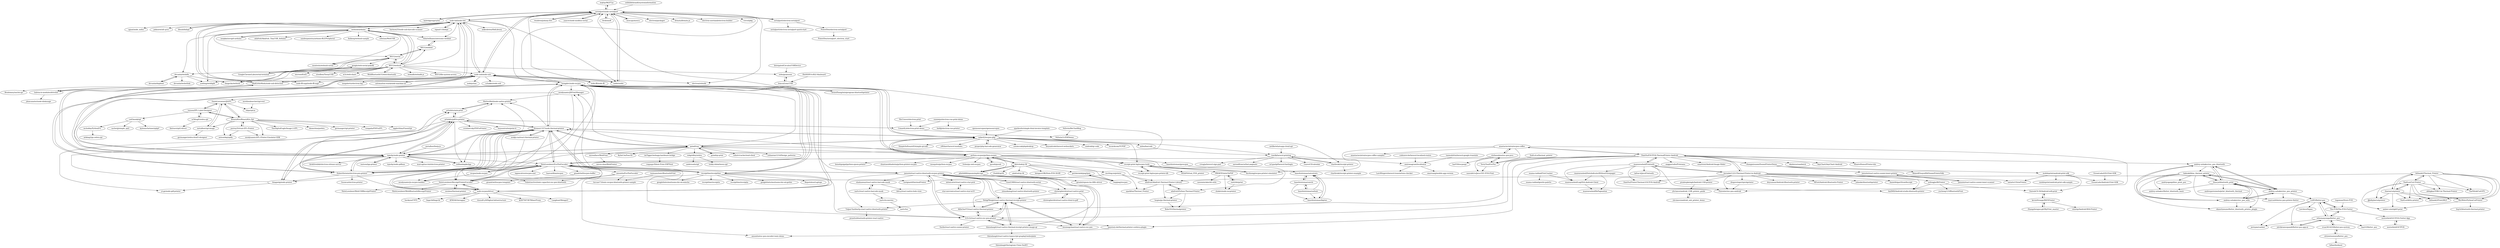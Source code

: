 digraph G {
"mqttjs/MQTT.js" -> "serialport/node-serialport" ["e"=1]
"hybridgroup/cylon" -> "serialport/node-serialport" ["e"=1]
"opensourcepos/opensourcepos" -> "mike42/escpos-php" ["e"=1]
"januslo/react-native-bluetooth-escpos-printer" -> "HeligPfleigh/react-native-thermal-receipt-printer"
"januslo/react-native-bluetooth-escpos-printer" -> "leesiongchan/react-native-esc-pos"
"januslo/react-native-bluetooth-escpos-printer" -> "tr3v3r/react-native-esc-pos-printer"
"januslo/react-native-bluetooth-escpos-printer" -> "rusel1989/react-native-bluetooth-serial" ["e"=1]
"januslo/react-native-bluetooth-escpos-printer" -> "Tulpar-Yazilim/tp-react-native-bluetooth-printer"
"januslo/react-native-bluetooth-escpos-printer" -> "thiendangit/react-native-thermal-receipt-printer-image-qr"
"januslo/react-native-bluetooth-escpos-printer" -> "yimankaing/react-native-bluetooth-printer"
"januslo/react-native-bluetooth-escpos-printer" -> "christopherdro/react-native-print"
"januslo/react-native-bluetooth-escpos-printer" -> "AllInOneYT/react-native-thermal-printer"
"januslo/react-native-bluetooth-escpos-printer" -> "NielsLeenheer/EscPosEncoder"
"januslo/react-native-bluetooth-escpos-printer" -> "infoxicator/react-native-star-prnt"
"januslo/react-native-bluetooth-escpos-printer" -> "shahnawaz/react-native-barcode-mask"
"sebhildebrandt/systeminformation" -> "serialport/node-serialport" ["e"=1]
"libusb/hidapi" -> "node-hid/node-hid" ["e"=1]
"kakzaki/blue_thermal_printer" -> "thon-ju/bluetooth_print"
"kakzaki/blue_thermal_printer" -> "andrey-ushakov/esc_pos_printer"
"kakzaki/blue_thermal_printer" -> "marcusfelix/esc-pos-printer-flutter"
"kakzaki/blue_thermal_printer" -> "andrey-ushakov/esc_pos_utils"
"kakzaki/blue_thermal_printer" -> "andriyoganp/blue_print_pos"
"kakzaki/blue_thermal_printer" -> "ekasetiawans/flutter_bluetooth_printer_plugin"
"kakzaki/blue_thermal_printer" -> "andrey-ushakov/flutter_bluetooth_basic"
"mike42/escpos-php" -> "lsongdev/node-escpos"
"mike42/escpos-php" -> "python-escpos/python-escpos"
"mike42/escpos-php" -> "receipt-print-hq/escpos-tools"
"mike42/escpos-php" -> "milon/barcode" ["e"=1]
"mike42/escpos-php" -> "rawilk/laravel-printing"
"mike42/escpos-php" -> "nWidart/laravel-modules" ["e"=1]
"mike42/escpos-php" -> "picqer/php-barcode-generator" ["e"=1]
"mike42/escpos-php" -> "qzind/tray"
"mike42/escpos-php" -> "charlieuki/receipt-printer"
"mike42/escpos-php" -> "cztomczak/phpdesktop" ["e"=1]
"mike42/escpos-php" -> "beyondcode/laravel-websockets" ["e"=1]
"mike42/escpos-php" -> "Klemen1337/node-thermal-printer"
"mike42/escpos-php" -> "endroid/qr-code" ["e"=1]
"mike42/escpos-php" -> "tecnickcom/TCPDF" ["e"=1]
"mike42/escpos-php" -> "SimpleSoftwareIO/simple-qrcode" ["e"=1]
"anastaciocintra/escpos-coffee" -> "anastaciocintra/escpos-coffee-samples"
"anastaciocintra/escpos-coffee" -> "stefanosbou/esc-pos-java"
"anastaciocintra/escpos-coffee" -> "TerryTsai/EscPos"
"anastaciocintra/escpos-coffee" -> "iYaroslav/esc-pos-android"
"anastaciocintra/escpos-coffee" -> "DantSu/ESCPOS-ThermalPrinter-Android"
"anastaciocintra/escpos-coffee" -> "dacduong/escpos-printer-simulator"
"HeligPfleigh/react-native-thermal-receipt-printer" -> "AllInOneYT/react-native-thermal-printer"
"HeligPfleigh/react-native-thermal-receipt-printer" -> "thiendangit/react-native-thermal-receipt-printer-image-qr"
"HeligPfleigh/react-native-thermal-receipt-printer" -> "tr3v3r/react-native-esc-pos-printer"
"HeligPfleigh/react-native-thermal-receipt-printer" -> "leesiongchan/react-native-esc-pos"
"HeligPfleigh/react-native-thermal-receipt-printer" -> "januslo/react-native-bluetooth-escpos-printer"
"HeligPfleigh/react-native-thermal-receipt-printer" -> "Tulpar-Yazilim/tp-react-native-bluetooth-printer"
"node-hid/node-hid" -> "node-usb/node-usb"
"node-hid/node-hid" -> "MadLittleMods/node-usb-detection"
"node-hid/node-hid" -> "harmon25/node-usb-barcode-scanner"
"node-hid/node-hid" -> "signal11/hidapi" ["e"=1]
"node-hid/node-hid" -> "libusb/hidapi" ["e"=1]
"node-hid/node-hid" -> "serialport/node-serialport"
"node-hid/node-hid" -> "tojocky/node-printer"
"node-hid/node-hid" -> "noble/noble" ["e"=1]
"node-hid/node-hid" -> "webusb/arduino"
"node-hid/node-hid" -> "mikeobrien/HidLibrary" ["e"=1]
"node-hid/node-hid" -> "robatwilliams/awesome-webhid"
"node-hid/node-hid" -> "agnat/node_mdns" ["e"=1]
"node-hid/node-hid" -> "pokusew/nfc-pcsc" ["e"=1]
"node-hid/node-hid" -> "node-ffi-napi/node-ffi-napi" ["e"=1]
"node-hid/node-hid" -> "node-ffi/node-ffi" ["e"=1]
"ConardLi/electron-print-demo" -> "NiZerin51/PHPdemo"
"google/web-serial-polyfill" -> "GoogleChromeLabs/serial-terminal"
"codezero-be/laravel-localized-routes" -> "amiranagram/localizator" ["e"=1]
"NielsLeenheer/EscPosEncoder" -> "NielsLeenheer/ReceiptPrinterEncoder"
"NielsLeenheer/EscPosEncoder" -> "lsongdev/node-escpos"
"NielsLeenheer/EscPosEncoder" -> "haavardlian/escpos"
"NielsLeenheer/EscPosEncoder" -> "Klemen1337/node-thermal-printer"
"NielsLeenheer/EscPosEncoder" -> "tr3v3r/react-native-esc-pos-printer"
"NielsLeenheer/EscPosEncoder" -> "node-escpos/driver"
"NielsLeenheer/EscPosEncoder" -> "grandchef/escpos-buffer"
"NielsLeenheer/EscPosEncoder" -> "neodynamic/js-escpos-builder"
"NielsLeenheer/EscPosEncoder" -> "ansontio/EscPosEncoder"
"NielsLeenheer/EscPosEncoder" -> "januslo/react-native-bluetooth-escpos-printer"
"NielsLeenheer/EscPosEncoder" -> "receiptline/receiptline"
"NielsLeenheer/EscPosEncoder" -> "Hubertformin/electron-pos-printer"
"NielsLeenheer/EscPosEncoder" -> "Substractive/ionic-capacitor-esc-pos-bluetooth"
"NielsLeenheer/EscPosEncoder" -> "escpos/node-escpos"
"NielsLeenheer/EscPosEncoder" -> "ingoncalves/escpos-xml"
"benioZhang/miniprogram-bluetoothprinter" -> "lsongdev/node-escpos" ["e"=1]
"WICG/serial" -> "WICG/webhid"
"WICG/serial" -> "GoogleChromeLabs/serial-terminal"
"WICG/serial" -> "google/web-serial-polyfill"
"WICG/serial" -> "WICG/webusb"
"WICG/serial" -> "monteslu/webusb-serial"
"lemcu/LemcUSB" -> "xobs/grainuum"
"andrey-ushakov/esc_pos_printer" -> "andrey-ushakov/esc_pos_utils"
"andrey-ushakov/esc_pos_printer" -> "andrey-ushakov/esc_pos_bluetooth"
"andrey-ushakov/esc_pos_printer" -> "kakzaki/blue_thermal_printer"
"andrey-ushakov/esc_pos_printer" -> "thon-ju/bluetooth_print"
"andrey-ushakov/esc_pos_printer" -> "marcusfelix/esc-pos-printer-flutter"
"andrey-ushakov/esc_pos_printer" -> "tcd93/flutter-pos"
"neodynamic/JSPrintManager" -> "neodynamic/js-escpos-builder"
"neodynamic/JSPrintManager" -> "DanieLeeuwner/JSZPL"
"neodynamic/JSPrintManager" -> "MatteoMeil/node-native-printer"
"NiZerin/WeChatBlog" -> "NiZerin51/PHPdemo" ["e"=1]
"zub2/dotprint" -> "shokre/node-escprinter"
"zub2/dotprint" -> "RWAP/PrinterToPDF"
"IntergatedCircuits/USBDevice" -> "xobs/grainuum" ["e"=1]
"tanmuhittin/laravel-google-translate" -> "amiranagram/localizator" ["e"=1]
"w3blogfr/zebra-zpl" -> "teynon/ZPL-Label-Designer"
"w3blogfr/zebra-zpl" -> "fintrace/zpl2-driver"
"robatwilliams/awesome-webhid" -> "WICG/webhid"
"mazenrashed/Printooth" -> "DantSu/ESCPOS-ThermalPrinter-Android"
"mazenrashed/Printooth" -> "imrankst1221/Thermal-Printer-in-Android"
"mazenrashed/Printooth" -> "mazenrashed/LogDNA-Android-Client"
"mazenrashed/Printooth" -> "iYaroslav/esc-pos-android"
"mazenrashed/Printooth" -> "mazenrashed/DotsIndicatorWithoutViewpager"
"mazenrashed/Printooth" -> "lafras-h/JavaPrintooth"
"mazenrashed/Printooth" -> "DantSu/PrinterThermal-ESCPOS-Android"
"mazenrashed/Printooth" -> "AnilMH/Android-studio-bluetooth-printer"
"PowerDos/electron-serialport" -> "PowerDos/serialport_electron_start"
"artiebits/pdf-to-printer" -> "artiebits/unix-print"
"artiebits/pdf-to-printer" -> "thiagoelg/node-printer"
"artiebits/pdf-to-printer" -> "tojocky/node-printer"
"artiebits/pdf-to-printer" -> "MatteoMeil/node-native-printer"
"artiebits/pdf-to-printer" -> "yi-ge/node-pdf-printer"
"artiebits/pdf-to-printer" -> "svishnevsky/PDFtoPrinter" ["e"=1]
"artiebits/pdf-to-printer" -> "Hubertformin/electron-pos-printer"
"artiebits/pdf-to-printer" -> "Klemen1337/node-thermal-printer"
"artiebits/pdf-to-printer" -> "huysentruitw/print-it"
"artiebits/pdf-to-printer" -> "ConardLi/electron-print-demo"
"artiebits/pdf-to-printer" -> "williamkapke/ipp" ["e"=1]
"shahnawaz/react-native-barcode-mask" -> "nartc/react-native-barcode-mask"
"shahnawaz/react-native-barcode-mask" -> "ibitcy/react-native-hole-view" ["e"=1]
"imTigger/webapp-hardware-bridge" -> "roquegv/Silent-Print-ERPNext"
"mazenrashed/LogDNA-Android-Client" -> "mazenrashed/RxPagination"
"razmans/ionicBluetoothPrint" -> "luccasr73/ionic-escpos-bluetooth-printer-sample"
"WICG/webhid" -> "robatwilliams/awesome-webhid"
"WICG/webhid" -> "WICG/serial"
"OceanLabs/iOS-Print-SDK" -> "OceanLabs/Android-Print-SDK"
"infoxicator/react-native-star-prnt" -> "star-micronics/react-native-star-io10"
"leesiongchan/react-native-esc-pos" -> "HeligPfleigh/react-native-thermal-receipt-printer"
"leesiongchan/react-native-esc-pos" -> "januslo/react-native-bluetooth-escpos-printer"
"charlieuki/receipt-printer" -> "charlieuki/receipt-printer-example"
"charlieuki/receipt-printer" -> "rawilk/laravel-printing"
"DanieLeeuwner/JSZPL" -> "metafloor/zpl-image"
"DanieLeeuwner/JSZPL" -> "ebpa/zpl-js"
"DanieLeeuwner/JSZPL" -> "teynon/ZPL-Label-Designer"
"DanieLeeuwner/JSZPL" -> "BinaryKits/BinaryKits.Zpl"
"ansontio/EscPosEncoder" -> "ansontio/esc-pos-encoder-ionic-demo"
"ansontio/EscPosEncoder" -> "Substractive/ionic-capacitor-esc-pos-bluetooth"
"ansontio/EscPosEncoder" -> "luccasr73/ionic-escpos-bluetooth-printer-sample"
"nartc/rn-movies" -> "nartc/tnc"
"MatteoMeil/node-native-printer" -> "artiebits/unix-print"
"pradeepksingh/Android-USB-printer" -> "ylx-lance/android_USB_printer_guide"
"NicCraver/electron-print" -> "ConardLi/electron-print-demo"
"pyusb/pyusb" -> "python-escpos/python-escpos" ["e"=1]
"receiptline/receiptline" -> "receiptline/receiptio"
"receiptline/receiptline" -> "NielsLeenheer/ReceiptPrinterEncoder"
"receiptline/receiptline" -> "Klemen1337/node-thermal-printer"
"receiptline/receiptline" -> "node-escpos/driver"
"receiptline/receiptline" -> "NielsLeenheer/EscPosEncoder"
"receiptline/receiptline" -> "tr3v3r/react-native-esc-pos-printer"
"receiptline/receiptline" -> "receiptline/receiptjs"
"receiptline/receiptline" -> "lsongdev/node-escpos"
"receiptline/receiptline" -> "googlefonts/morisawa-biz-ud-gothic" ["e"=1]
"receiptline/receiptline" -> "Reputeless/Laptops" ["e"=1]
"receiptline/receiptline" -> "googlefonts/morisawa-biz-ud-mincho" ["e"=1]
"receiptline/receiptline" -> "neodynamic/JSPrintManager"
"qzind/qz-print" -> "qzind/tray"
"Hubertformin/electron-pos-printer" -> "Klemen1337/node-thermal-printer"
"Hubertformin/electron-pos-printer" -> "fssonca/electron-printer"
"Hubertformin/electron-pos-printer" -> "lsongdev/node-escpos"
"Hubertformin/electron-pos-printer" -> "artiebits/pdf-to-printer"
"Hubertformin/electron-pos-printer" -> "MatteoMeil/node-native-printer"
"Hubertformin/electron-pos-printer" -> "tojocky/node-printer"
"Hubertformin/electron-pos-printer" -> "node-escpos/driver"
"Hubertformin/electron-pos-printer" -> "thiagoelg/node-printer"
"Hubertformin/electron-pos-printer" -> "artiebits/unix-print"
"Hubertformin/electron-pos-printer" -> "NielsLeenheer/EscPosEncoder"
"andrey-ushakov/esc_pos_utils" -> "andrey-ushakov/esc_pos_printer"
"andrey-ushakov/esc_pos_utils" -> "andrey-ushakov/esc_pos_bluetooth"
"andrey-ushakov/esc_pos_utils" -> "thon-ju/bluetooth_print"
"andrey-ushakov/esc_pos_utils" -> "ekasetiawans/flutter_bluetooth_printer_plugin"
"DantSu/ESCPOS-ThermalPrinter-Android" -> "mazenrashed/Printooth"
"DantSu/ESCPOS-ThermalPrinter-Android" -> "anastaciocintra/escpos-coffee"
"DantSu/ESCPOS-ThermalPrinter-Android" -> "imrankst1221/Thermal-Printer-in-Android"
"DantSu/ESCPOS-ThermalPrinter-Android" -> "iYaroslav/esc-pos-android"
"DantSu/ESCPOS-ThermalPrinter-Android" -> "AllInOneYT/react-native-thermal-printer"
"DantSu/ESCPOS-ThermalPrinter-Android" -> "paystory-de/thermal-printer-cordova-plugin"
"DantSu/ESCPOS-ThermalPrinter-Android" -> "anggastudio/Printama" ["e"=1]
"DantSu/ESCPOS-ThermalPrinter-Android" -> "shangmisunmi/SunmiPrinterDemo"
"DantSu/ESCPOS-ThermalPrinter-Android" -> "andrey-ushakov/esc_pos_bluetooth"
"DantSu/ESCPOS-ThermalPrinter-Android" -> "tr3v3r/react-native-esc-pos-printer"
"DantSu/ESCPOS-ThermalPrinter-Android" -> "NielsLeenheer/EscPosEncoder"
"DantSu/ESCPOS-ThermalPrinter-Android" -> "smarteist/Android-Image-Slider" ["e"=1]
"DantSu/ESCPOS-ThermalPrinter-Android" -> "skydoves/sandwich" ["e"=1]
"DantSu/ESCPOS-ThermalPrinter-Android" -> "AnyChart/AnyChart-Android" ["e"=1]
"DantSu/ESCPOS-ThermalPrinter-Android" -> "KhairoHumsi/Printer-ktx"
"thiagoelg/node-printer" -> "artiebits/unix-print"
"thiagoelg/node-printer" -> "artiebits/pdf-to-printer"
"thiagoelg/node-printer" -> "yi-ge/node-pdf-printer"
"tngoman/Store-POS" -> "The-POS/The-POS-Flutter" ["e"=1]
"bitbank2/Thermal_Printer" -> "NaitLee/Cat-Printer"
"bitbank2/Thermal_Printer" -> "bitbank2/Print2BLE"
"bitbank2/Thermal_Printer" -> "TheNitek/CatGFX"
"bitbank2/Thermal_Printer" -> "rbaron/catprinter"
"bitbank2/Thermal_Printer" -> "WerWolv/PythonCatPrinter"
"bitbank2/Thermal_Printer" -> "abhigkar/YHK-Cat-Thermal-Printer"
"bitbank2/Thermal_Printer" -> "NaitLee/kitty-printer"
"bitbank2/Thermal_Printer" -> "adafruit/Adafruit-Thermal-Printer-Library"
"WebBluetoothCG/web-bluetooth" -> "WICG/webusb" ["e"=1]
"klirichek/zj-58" -> "plinth666/epsonsimplecups"
"klirichek/zj-58" -> "adafruit/zj-58"
"klirichek/zj-58" -> "IntegersOfK/Hoin-POS-58-80"
"klirichek/zj-58" -> "python-escpos/python-escpos"
"klirichek/zj-58" -> "exciting-io/printer"
"klirichek/zj-58" -> "Zn4rK/xp58"
"klirichek/zj-58" -> "adafruit/Adafruit-Thermal-Printer-Library"
"klirichek/zj-58" -> "petrkutalek/png2pos"
"cod3monk/zpl" -> "kylemacfarlane/zplgrf"
"cod3monk/zpl" -> "mchobby/PythonPcl"
"cod3monk/zpl" -> "sacherjj/simple_zpl2"
"nartc/react-native-barcode-mask" -> "shahnawaz/react-native-barcode-mask"
"nartc/react-native-barcode-mask" -> "nartc/rn-movies"
"adafruit/Adafruit-Thermal-Printer-Library" -> "adafruit/Python-Thermal-Printer"
"adafruit/Adafruit-Thermal-Printer-Library" -> "luopio/py-thermal-printer"
"adafruit/Adafruit-Thermal-Printer-Library" -> "sparkfun/Thermal_Printer"
"andrey-ushakov/esc_pos_bluetooth" -> "andrey-ushakov/esc_pos_printer"
"andrey-ushakov/esc_pos_bluetooth" -> "andrey-ushakov/esc_pos_utils"
"andrey-ushakov/esc_pos_bluetooth" -> "thon-ju/bluetooth_print"
"andrey-ushakov/esc_pos_bluetooth" -> "kakzaki/blue_thermal_printer"
"rawilk/laravel-printing" -> "creagia/laravel-sign-pad" ["e"=1]
"rawilk/laravel-printing" -> "charlieuki/receipt-printer"
"rawilk/laravel-printing" -> "aarondfrancis/fast-paginate" ["e"=1]
"rawilk/laravel-printing" -> "amiranagram/localizator"
"rawilk/laravel-printing" -> "m1guelpf/laravel-fastlogin" ["e"=1]
"rawilk/laravel-printing" -> "GuavaCZ/calendar" ["e"=1]
"metafloor/zpl-image" -> "germanger/zebra-html5-designer"
"metafloor/zpl-image" -> "DanieLeeuwner/JSZPL"
"mrothenbuecher/zpl-rest" -> "ebpa/zpl-js"
"GoogleChromeLabs/serial-terminal" -> "google/web-serial-polyfill"
"GoogleChromeLabs/serial-terminal" -> "WICG/serial"
"thon-ju/bluetooth_print" -> "kakzaki/blue_thermal_printer"
"thon-ju/bluetooth_print" -> "andrey-ushakov/esc_pos_bluetooth"
"thon-ju/bluetooth_print" -> "andrey-ushakov/esc_pos_utils"
"thon-ju/bluetooth_print" -> "ekasetiawans/flutter_bluetooth_printer_plugin"
"thon-ju/bluetooth_print" -> "andrey-ushakov/flutter_bluetooth_basic"
"thon-ju/bluetooth_print" -> "andrey-ushakov/esc_pos_printer"
"thon-ju/bluetooth_print" -> "andresperezmelo/print_bluetooth_thermal"
"sunniejs/electron-vue-print-demo" -> "Imfdj/electron-vue-printer"
"sunniejs/electron-vue-print-demo" -> "ConardLi/electron-print-demo"
"petrkutalek/png2pos" -> "twg/png2escpos"
"mazenrashed/DotsIndicatorWithoutViewpager" -> "mazenrashed/LogDNA-Android-Client"
"mazenrashed/DotsIndicatorWithoutViewpager" -> "mazenrashed/RxPagination"
"grandchef/escpos-buffer" -> "grandchef/escpos-template"
"twg/png2escpos" -> "petrkutalek/png2pos"
"thiendangit/Instagram-Clone-Swift5" -> "thiendangit/react-native-typescript-graphql-boilerplate"
"Zhangzhenguo-git/MyPrint_master" -> "kevinStrange/WiFiPrinter"
"WICG/webusb" -> "webusb/arduino"
"WICG/webusb" -> "WICG/serial"
"WICG/webusb" -> "thegecko/webusb"
"WICG/webusb" -> "devanlai/webdfu"
"WICG/webusb" -> "WebBluetoothCG/web-bluetooth" ["e"=1]
"WICG/webusb" -> "WICG/webhid"
"WICG/webusb" -> "sowbug/weblight"
"WICG/webusb" -> "webadb/webadb.js" ["e"=1]
"WICG/webusb" -> "node-usb/node-usb"
"WICG/webusb" -> "WICG/file-system-access" ["e"=1]
"WICG/webusb" -> "xobs/grainuum"
"WICG/webusb" -> "microsoft/uf2" ["e"=1]
"WICG/webusb" -> "xtoolbox/TeenyUSB" ["e"=1]
"WICG/webusb" -> "w3c/web-share" ["e"=1]
"WICG/webusb" -> "node-hid/node-hid"
"rwaldron/johnny-five" -> "serialport/node-serialport" ["e"=1]
"sparksuite/simple-html-invoice-template" -> "mike42/escpos-php" ["e"=1]
"milon/barcode" -> "rawilk/laravel-printing" ["e"=1]
"Klemen1337/node-thermal-printer" -> "lsongdev/node-escpos"
"Klemen1337/node-thermal-printer" -> "Hubertformin/electron-pos-printer"
"Klemen1337/node-thermal-printer" -> "tojocky/node-printer"
"Klemen1337/node-thermal-printer" -> "thiagoelg/node-printer"
"Klemen1337/node-thermal-printer" -> "NielsLeenheer/EscPosEncoder"
"Klemen1337/node-thermal-printer" -> "node-escpos/driver"
"Klemen1337/node-thermal-printer" -> "receiptline/receiptline"
"Klemen1337/node-thermal-printer" -> "artiebits/pdf-to-printer"
"Klemen1337/node-thermal-printer" -> "NielsLeenheer/ReceiptPrinterEncoder"
"Klemen1337/node-thermal-printer" -> "seokju-na/react-thermal-printer"
"Klemen1337/node-thermal-printer" -> "mike42/escpos-php"
"Klemen1337/node-thermal-printer" -> "MatteoMeil/node-native-printer"
"Klemen1337/node-thermal-printer" -> "williamkapke/ipp" ["e"=1]
"Klemen1337/node-thermal-printer" -> "qzind/tray"
"Klemen1337/node-thermal-printer" -> "xseignard/thermalPrinter"
"evan361425/flutter-pos-system" -> "wilsonanyonga/flutter_pos"
"evan361425/flutter-pos-system" -> "elrizwiraswara/flutter_pos"
"metafloor/bwip-js" -> "tojocky/node-printer" ["e"=1]
"AllInOneYT/react-native-thermal-printer" -> "HeligPfleigh/react-native-thermal-receipt-printer"
"AllInOneYT/react-native-thermal-printer" -> "tr3v3r/react-native-esc-pos-printer"
"rbaron/catprinter" -> "NaitLee/Cat-Printer"
"rbaron/catprinter" -> "bitbank2/Thermal_Printer"
"rbaron/catprinter" -> "JJJollyjim/catprinter"
"rbaron/catprinter" -> "WerWolv/PythonCatPrinter"
"rbaron/catprinter" -> "bitbank2/Print2BLE"
"rbaron/catprinter" -> "amber-sixel/gb01print"
"rbaron/catprinter" -> "NaitLee/kitty-printer"
"tr3v3r/react-native-esc-pos-printer" -> "HeligPfleigh/react-native-thermal-receipt-printer"
"tr3v3r/react-native-esc-pos-printer" -> "thiendangit/react-native-thermal-receipt-printer-image-qr"
"tr3v3r/react-native-esc-pos-printer" -> "januslo/react-native-bluetooth-escpos-printer"
"tr3v3r/react-native-esc-pos-printer" -> "AllInOneYT/react-native-thermal-printer"
"tr3v3r/react-native-esc-pos-printer" -> "leesiongchan/react-native-esc-pos"
"tr3v3r/react-native-esc-pos-printer" -> "paystory-de/thermal-printer-cordova-plugin"
"tr3v3r/react-native-esc-pos-printer" -> "Surile/react-native-sunmi-printer"
"tcd93/flutter-pos" -> "wilsonanyonga/flutter_pos"
"tcd93/flutter-pos" -> "The-POS/The-POS-Flutter"
"tcd93/flutter-pos" -> "julvikramsupandi/flutter-pos-app-ui"
"tcd93/flutter-pos" -> "jerrypm/cashier"
"tcd93/flutter-pos" -> "torchice/Dypos"
"python-escpos/python-escpos" -> "receipt-print-hq/escpos-printer-db"
"python-escpos/python-escpos" -> "mike42/escpos-php"
"python-escpos/python-escpos" -> "lsongdev/node-escpos"
"python-escpos/python-escpos" -> "klirichek/zj-58"
"python-escpos/python-escpos" -> "receipt-print-hq/escpos-tools"
"python-escpos/python-escpos" -> "benoitguigal/python-epson-printer"
"python-escpos/python-escpos" -> "base4sistemas/pyescpos"
"python-escpos/python-escpos" -> "shantanubhadoria/python-printer-escpos"
"python-escpos/python-escpos" -> "plinth666/epsonsimplecups"
"python-escpos/python-escpos" -> "mosquito/python-escpos"
"python-escpos/python-escpos" -> "adafruit/Python-Thermal-Printer"
"python-escpos/python-escpos" -> "Klemen1337/node-thermal-printer"
"python-escpos/python-escpos" -> "twg/png2escpos"
"python-escpos/python-escpos" -> "pyusb/pyusb" ["e"=1]
"python-escpos/python-escpos" -> "fvdsn/py-xml-escpos"
"exciting-io/printer" -> "sparkfun/Thermal_Printer"
"exciting-io/printer" -> "adafruit/Adafruit-Thermal-Printer-Library"
"exciting-io/printer" -> "xseignard/thermalPrinter"
"star-micronics/react-native-star-io10" -> "infoxicator/react-native-star-prnt"
"porrey/Virtual-ZPL-Printer" -> "BinaryKits/BinaryKits.Zpl"
"porrey/Virtual-ZPL-Printer" -> "nelsontkq/zplify"
"porrey/Virtual-ZPL-Printer" -> "neodynamic/ZPL-Printer-Emulator-SDK"
"yefengjie/BtPrinter" -> "AnilMH/Android-studio-bluetooth-printer"
"yefengjie/BtPrinter" -> "yuchong123/BluetoothPrint"
"yefengjie/BtPrinter" -> "SureshCS-50/Android-wifi-print"
"robgridley/zebra" -> "andersonls/zpl"
"robgridley/zebra" -> "teddy-dubal/weez-zpl"
"micwallace/WebPrint" -> "micro-chen/WebPrinter"
"noopkat/avrgirl-arduino" -> "webusb/arduino" ["e"=1]
"thiendangit/react-native-typescript-graphql-boilerplate" -> "thiendangit/Instagram-Clone-Swift5"
"plinth666/epsonsimplecups" -> "groolot/epson-tm-t88v-driver"
"plinth666/epsonsimplecups" -> "klirichek/zj-58"
"plinth666/epsonsimplecups" -> "twg/png2escpos"
"Tulpar-Yazilim/tp-react-native-bluetooth-printer" -> "prawito/bluetooth-printer-react-native"
"NielsLeenheer/ReceiptPrinterEncoder" -> "NielsLeenheer/EscPosEncoder"
"NielsLeenheer/ReceiptPrinterEncoder" -> "NielsLeenheer/WebUSBReceiptPrinter"
"NielsLeenheer/ReceiptPrinterEncoder" -> "NielsLeenheer/WebBluetoothReceiptPrinter"
"NielsLeenheer/ReceiptPrinterEncoder" -> "wesbos/thermal-printer"
"NielsLeenheer/ReceiptPrinterEncoder" -> "node-escpos/driver"
"amiranagram/localizator" -> "omersalaj/mobile-app-version" ["e"=1]
"amiranagram/localizator" -> "LarsWiegers/laravel-translations-checker" ["e"=1]
"base4sistemas/pyescpos" -> "base4sistemas/satextrato"
"balena-io-modules/drivelist" -> "MadLittleMods/node-usb-detection"
"balena-io-modules/drivelist" -> "jduncanator/node-diskusage"
"mchobby/PythonPcl" -> "mtking2/py-zebra-zpl"
"SureshCS-50/Android-wifi-print" -> "kevinStrange/WiFiPrinter"
"base4sistemas/satcfe" -> "base4sistemas/satextrato"
"base4sistemas/satcfe" -> "base4sistemas/sathub"
"base4sistemas/satcfe" -> "base4sistemas/ibptws"
"paystory-de/thermal-printer-cordova-plugin" -> "ansontio/esc-pos-encoder-ionic-demo"
"WerWolv/PythonCatPrinter" -> "amber-sixel/gb01print"
"WerWolv/PythonCatPrinter" -> "lisp3r/bluetooth-thermal-printer"
"base4sistemas/satextrato" -> "base4sistemas/ibptws"
"base4sistemas/satextrato" -> "base4sistemas/satcfe"
"base4sistemas/sathub" -> "base4sistemas/satextrato"
"base4sistemas/sathub" -> "base4sistemas/satcfe"
"base4sistemas/sathub" -> "base4sistemas/ibptws"
"picqer/php-barcode-generator" -> "mike42/escpos-php" ["e"=1]
"teynon/ZPL-Label-Designer" -> "DanieLeeuwner/JSZPL"
"teynon/ZPL-Label-Designer" -> "w3blogfr/zebra-zpl"
"teynon/ZPL-Label-Designer" -> "BinaryKits/BinaryKits.Zpl"
"teynon/ZPL-Label-Designer" -> "cod3monk/zpl"
"node-ffi/node-ffi" -> "serialport/node-serialport" ["e"=1]
"tojocky/node-printer" -> "lsongdev/node-escpos"
"tojocky/node-printer" -> "Klemen1337/node-thermal-printer"
"tojocky/node-printer" -> "artiebits/pdf-to-printer"
"tojocky/node-printer" -> "watson/ipp-printer" ["e"=1]
"tojocky/node-printer" -> "williamkapke/ipp" ["e"=1]
"tojocky/node-printer" -> "thiagoelg/node-printer"
"tojocky/node-printer" -> "Hubertformin/electron-pos-printer"
"tojocky/node-printer" -> "tojocky/node-pdfium"
"tojocky/node-printer" -> "qzind/tray"
"tojocky/node-printer" -> "node-hid/node-hid"
"tojocky/node-printer" -> "marcopiraccini/electron-printer"
"tojocky/node-printer" -> "serialport/node-serialport"
"tojocky/node-printer" -> "node-usb/node-usb"
"tojocky/node-printer" -> "ArekSredzki/electron-release-server" ["e"=1]
"tojocky/node-printer" -> "NielsLeenheer/EscPosEncoder"
"lsongdev/node-escpos" -> "Klemen1337/node-thermal-printer"
"lsongdev/node-escpos" -> "tojocky/node-printer"
"lsongdev/node-escpos" -> "NielsLeenheer/EscPosEncoder"
"lsongdev/node-escpos" -> "Hubertformin/electron-pos-printer"
"lsongdev/node-escpos" -> "node-escpos/driver"
"lsongdev/node-escpos" -> "mike42/escpos-php"
"lsongdev/node-escpos" -> "python-escpos/python-escpos"
"lsongdev/node-escpos" -> "benioZhang/miniprogram-bluetoothprinter" ["e"=1]
"lsongdev/node-escpos" -> "node-usb/node-usb"
"lsongdev/node-escpos" -> "NielsLeenheer/ReceiptPrinterEncoder"
"lsongdev/node-escpos" -> "escpos/node-escpos"
"lsongdev/node-escpos" -> "januslo/react-native-bluetooth-escpos-printer"
"lsongdev/node-escpos" -> "receiptline/receiptline"
"lsongdev/node-escpos" -> "serialport/node-serialport"
"lsongdev/node-escpos" -> "neodynamic/JSPrintManager"
"yaacov/node-modbus-serial" -> "serialport/node-serialport" ["e"=1]
"thiendangit/react-native-thermal-receipt-printer-image-qr" -> "thiendangit/react-native-typescript-graphql-boilerplate"
"thiendangit/react-native-thermal-receipt-printer-image-qr" -> "HeligPfleigh/react-native-thermal-receipt-printer"
"thiendangit/react-native-thermal-receipt-printer-image-qr" -> "tr3v3r/react-native-esc-pos-printer"
"NaitLee/Cat-Printer" -> "rbaron/catprinter"
"NaitLee/Cat-Printer" -> "bitbank2/Thermal_Printer"
"NaitLee/Cat-Printer" -> "NaitLee/kitty-printer"
"NaitLee/Cat-Printer" -> "bitbank2/Print2BLE"
"NaitLee/Cat-Printer" -> "JJJollyjim/catprinter"
"NaitLee/Cat-Printer" -> "WerWolv/PythonCatPrinter"
"NaitLee/Cat-Printer" -> "abhigkar/YHK-Cat-Thermal-Printer"
"NaitLee/Cat-Printer" -> "TheNitek/CatGFX"
"NaitLee/Cat-Printer" -> "amber-sixel/gb01print"
"watson/ipp-printer" -> "tojocky/node-printer" ["e"=1]
"christopherdro/react-native-html-to-pdf" -> "christopherdro/react-native-print" ["e"=1]
"The-POS/The-POS-Flutter" -> "wilsonanyonga/flutter_pos"
"The-POS/The-POS-Flutter" -> "tcd93/flutter-pos"
"The-POS/The-POS-Flutter" -> "nestorbird/GETPOS-Flutter-App"
"christopherdro/react-native-print" -> "christopherdro/react-native-html-to-pdf" ["e"=1]
"christopherdro/react-native-print" -> "HeligPfleigh/react-native-thermal-receipt-printer"
"christopherdro/react-native-print" -> "leesiongchan/react-native-esc-pos"
"netflie/whatsapp-cloud-api" -> "rawilk/laravel-printing" ["e"=1]
"node-usb/node-usb" -> "MadLittleMods/node-usb-detection"
"node-usb/node-usb" -> "node-hid/node-hid"
"node-usb/node-usb" -> "serialport/node-serialport"
"node-usb/node-usb" -> "balena-io-modules/drivelist"
"node-usb/node-usb" -> "lsongdev/node-escpos"
"node-usb/node-usb" -> "noble/noble" ["e"=1]
"node-usb/node-usb" -> "thegecko/webusb"
"node-usb/node-usb" -> "schakko/node-usb"
"node-usb/node-usb" -> "tojocky/node-printer"
"node-usb/node-usb" -> "node-ffi-napi/node-ffi-napi" ["e"=1]
"node-usb/node-usb" -> "megahertz/electron-log" ["e"=1]
"node-usb/node-usb" -> "automation-stack/node-machine-id" ["e"=1]
"node-usb/node-usb" -> "electron/rebuild" ["e"=1]
"node-usb/node-usb" -> "node-ffi/node-ffi" ["e"=1]
"node-usb/node-usb" -> "nodejs/nan" ["e"=1]
"SubLuLu/thermal_printer" -> "TerryTsai/EscPos" ["e"=1]
"I0x0I/DIY-A-BLE-Keyboard" -> "lemcu/LemcUSB" ["e"=1]
"artiebits/unix-print" -> "artiebits/pdf-to-printer"
"artiebits/unix-print" -> "MatteoMeil/node-native-printer"
"base4sistemas/ibptws" -> "base4sistemas/satextrato"
"wilsonanyonga/flutter_pos" -> "The-POS/The-POS-Flutter"
"wilsonanyonga/flutter_pos" -> "tcd93/flutter-pos"
"wilsonanyonga/flutter_pos" -> "julvikramsupandi/flutter-pos-app-ui"
"wilsonanyonga/flutter_pos" -> "evan361425/flutter-pos-system"
"wilsonanyonga/flutter_pos" -> "bazl-E/flutter_pos"
"wilsonanyonga/flutter_pos" -> "jerrypm/cashier"
"TerryTsai/EscPos" -> "saurabh1e/Java-ESC-POS-Print"
"TerryTsai/EscPos" -> "stefanosbou/esc-pos-java"
"luopio/py-thermal-printer" -> "BoboTiG/thermalprinter"
"node-escpos/driver" -> "lsongdev/node-escpos"
"node-escpos/driver" -> "Langboat/Mengzi3" ["e"=1]
"node-escpos/driver" -> "NielsLeenheer/ReceiptPrinterEncoder"
"node-escpos/driver" -> "buckyos/CYFS" ["e"=1]
"node-escpos/driver" -> "Klemen1337/node-thermal-printer"
"node-escpos/driver" -> "lingo3d/lingo3d" ["e"=1]
"node-escpos/driver" -> "AFKDAO/wrapper" ["e"=1]
"node-escpos/driver" -> "risesoft-y9/Digital-Infrastructure" ["e"=1]
"node-escpos/driver" -> "kt007007/KTMinerProxy" ["e"=1]
"osama-raddad/FireCrasher" -> "mazenrashed/LogDNA-Android-Client"
"osama-raddad/FireCrasher" -> "osama-raddad/gentle-palette"
"webusb/arduino" -> "WICG/webusb"
"webusb/arduino" -> "sowbug/weblight"
"webusb/arduino" -> "thegecko/webusb"
"webusb/arduino" -> "adafruit/Adafruit_TinyUSB_Arduino" ["e"=1]
"webusb/arduino" -> "devanlai/webdfu"
"webusb/arduino" -> "monteslu/webusb-serial"
"webusb/arduino" -> "sandeepmistry/arduino-BLEPeripheral" ["e"=1]
"webusb/arduino" -> "noopkat/avrgirl-arduino" ["e"=1]
"webusb/arduino" -> "WICG/serial"
"webusb/arduino" -> "finikorg/webusb-sample"
"webusb/arduino" -> "edwinm/WebUSB"
"webusb/arduino" -> "robatwilliams/awesome-webhid"
"qzind/tray" -> "qzind/qz-print"
"qzind/tray" -> "micwallace/WebPrint"
"qzind/tray" -> "tojocky/node-printer"
"qzind/tray" -> "mike42/escpos-php"
"qzind/tray" -> "neodynamic/JSPrintManager"
"qzind/tray" -> "lsongdev/node-escpos"
"qzind/tray" -> "Klemen1337/node-thermal-printer"
"qzind/tray" -> "robgridley/zebra"
"qzind/tray" -> "sohutv/cachecloud-client" ["e"=1]
"qzind/tray" -> "receipt-print-hq/escpos-tools"
"qzind/tray" -> "yuhaoran1214/Design_patterns" ["e"=1]
"qzind/tray" -> "KylinC/mPose3D" ["e"=1]
"qzind/tray" -> "python-escpos/python-escpos"
"qzind/tray" -> "Hubertformin/electron-pos-printer"
"qzind/tray" -> "imTigger/webapp-hardware-bridge"
"seokju-na/react-thermal-printer" -> "NielsLeenheer/ReceiptPrinterEncoder"
"seokju-na/react-thermal-printer" -> "Klemen1337/node-thermal-printer"
"mobileprint/android-print-sdk" -> "mobileprint/android-print-sdk-sample"
"mobileprint/android-print-sdk" -> "OceanLabs/Android-Print-SDK"
"mobileprint/android-print-sdk" -> "SureshCS-50/Android-wifi-print"
"mobileprint/android-print-sdk" -> "natario1/ViewPrinter"
"rusel1989/react-native-bluetooth-serial" -> "januslo/react-native-bluetooth-escpos-printer" ["e"=1]
"rusel1989/react-native-bluetooth-serial" -> "christopherdro/react-native-print" ["e"=1]
"rusel1989/react-native-bluetooth-serial" -> "yimankaing/react-native-bluetooth-printer" ["e"=1]
"julvikramsupandi/flutter-pos-app-ui" -> "wilsonanyonga/flutter_pos"
"devanlai/dapboot" -> "devanlai/webdfu" ["e"=1]
"fivdi/onoff" -> "serialport/node-serialport" ["e"=1]
"signal11/hidapi" -> "node-hid/node-hid" ["e"=1]
"devanlai/webdfu" -> "devanlai/dapboot" ["e"=1]
"devanlai/webdfu" -> "sowbug/weblight"
"devanlai/webdfu" -> "devanlai/webstlink"
"devanlai/webdfu" -> "thegecko/webusb"
"receipt-print-hq/escpos-printer-db" -> "receipt-print-hq/escpos-tools"
"stefanosbou/esc-pos-java" -> "TerryTsai/EscPos"
"stefanosbou/esc-pos-java" -> "saurabh1e/Java-ESC-POS-Print"
"stefanosbou/esc-pos-java" -> "anastaciocintra/escpos-coffee"
"stefanosbou/esc-pos-java" -> "harf18/escpospi"
"nestorbird/GETPOS" -> "nestorbird/GETPOS-Flutter-App"
"nestorbird/GETPOS-Flutter-App" -> "nestorbird/GETPOS"
"noble/noble" -> "serialport/node-serialport" ["e"=1]
"noble/noble" -> "node-usb/node-usb" ["e"=1]
"xobs/grainuum" -> "lemcu/LemcUSB"
"serialport/electron-serialport" -> "PowerDos/electron-serialport"
"serialport/electron-serialport" -> "serialport/node-serialport"
"serialport/electron-serialport" -> "serialport/electron-serialport-quick-start"
"adafruit/Python-Thermal-Printer" -> "adafruit/Adafruit-Thermal-Printer-Library"
"adafruit/Python-Thermal-Printer" -> "luopio/py-thermal-printer"
"adafruit/Python-Thermal-Printer" -> "BoboTiG/thermalprinter"
"escpos/node-escpos" -> "neodynamic/js-escpos-builder"
"diegoveloper/quickprinter" -> "iYaroslav/esc-pos-android"
"BinaryKits/BinaryKits.Zpl" -> "porrey/Virtual-ZPL-Printer"
"BinaryKits/BinaryKits.Zpl" -> "TheDigitalEagle/Image-2-ZPL"
"BinaryKits/BinaryKits.Zpl" -> "rkone/sharpzebra"
"BinaryKits/BinaryKits.Zpl" -> "DanieLeeuwner/JSZPL"
"BinaryKits/BinaryKits.Zpl" -> "neodynamic/ZPL-Printer-Emulator-SDK"
"BinaryKits/BinaryKits.Zpl" -> "teynon/ZPL-Label-Designer"
"BinaryKits/BinaryKits.Zpl" -> "germanger/zpl-printer"
"BinaryKits/BinaryKits.Zpl" -> "sungaila/PDFtoZPL"
"BinaryKits/BinaryKits.Zpl" -> "agglerithm/FluentZpl"
"BinaryKits/BinaryKits.Zpl" -> "metafloor/zpl-image"
"BinaryKits/BinaryKits.Zpl" -> "nelsontkq/zplify"
"moscajs/mosca" -> "serialport/node-serialport" ["e"=1]
"serialport/node-serialport" -> "node-usb/node-usb"
"serialport/node-serialport" -> "rwaldron/johnny-five" ["e"=1]
"serialport/node-serialport" -> "serialport/electron-serialport"
"serialport/node-serialport" -> "noble/noble" ["e"=1]
"serialport/node-serialport" -> "yaacov/node-modbus-serial" ["e"=1]
"serialport/node-serialport" -> "mqttjs/MQTT.js" ["e"=1]
"serialport/node-serialport" -> "moscajs/mosca" ["e"=1]
"serialport/node-serialport" -> "fivdi/onoff" ["e"=1]
"serialport/node-serialport" -> "hybridgroup/cylon" ["e"=1]
"serialport/node-serialport" -> "node-hid/node-hid"
"serialport/node-serialport" -> "electron/packager" ["e"=1]
"serialport/node-serialport" -> "firmata/firmata.js" ["e"=1]
"serialport/node-serialport" -> "electron-userland/electron-builder" ["e"=1]
"serialport/node-serialport" -> "electron/rebuild" ["e"=1]
"serialport/node-serialport" -> "vercel/pkg" ["e"=1]
"elrizwiraswara/flutter_pos" -> "hifiaz/duekasir"
"elrizwiraswara/flutter_pos" -> "evan361425/flutter-pos-system"
"imrankst1221/Thermal-Printer-in-Android" -> "mazenrashed/Printooth"
"imrankst1221/Thermal-Printer-in-Android" -> "AnilMH/Android-studio-bluetooth-printer"
"imrankst1221/Thermal-Printer-in-Android" -> "iYaroslav/esc-pos-android"
"imrankst1221/Thermal-Printer-in-Android" -> "deysuman/Android-Bluetooth-printer"
"imrankst1221/Thermal-Printer-in-Android" -> "MFori/Android-Bluetooth-Printer"
"imrankst1221/Thermal-Printer-in-Android" -> "natario1/ViewPrinter"
"imrankst1221/Thermal-Printer-in-Android" -> "diegoveloper/quickprinter"
"imrankst1221/Thermal-Printer-in-Android" -> "DantSu/ESCPOS-ThermalPrinter-Android"
"imrankst1221/Thermal-Printer-in-Android" -> "yefengjie/BtPrinter"
"imrankst1221/Thermal-Printer-in-Android" -> "johnoke/bluetoothprinter"
"imrankst1221/Thermal-Printer-in-Android" -> "DantSu/PrinterThermal-ESCPOS-Android"
"imrankst1221/Thermal-Printer-in-Android" -> "danielfelgar/DrawReceipt"
"imrankst1221/Thermal-Printer-in-Android" -> "pradeepksingh/Android-USB-printer"
"kevinStrange/WiFiPrinter" -> "Zhangzhenguo-git/MyPrint_master"
"kevinStrange/WiFiPrinter" -> "SureshCS-50/Android-wifi-print"
"kevinStrange/WiFiPrinter" -> "wbzlop/Android-Wifi-Printer"
"wesbos/thermal-printer" -> "NielsLeenheer/ReceiptPrinterEncoder"
"RWAP/PrinterToPDF" -> "zub2/dotprint"
"RWAP/PrinterToPDF" -> "nzeemin/ukncbtl-utils"
"RWAP/PrinterToPDF" -> "shokre/node-escprinter"
"receipt-print-hq/escpos-tools" -> "receipt-print-hq/escpos-printer-db"
"receipt-print-hq/escpos-tools" -> "dacduong/escpos-printer-simulator"
"receipt-print-hq/escpos-tools" -> "RWAP/PrinterToPDF"
"receipt-print-hq/escpos-tools" -> "402d/Virtual_POS_printer"
"dacduong/escpos-printer-simulator" -> "receipt-print-hq/escpos-tools"
"williamkapke/ipp" -> "tojocky/node-printer" ["e"=1]
"ylx-lance/android_USB_printer_guide" -> "ylx-lance/android_usb_printer_demo"
"januslo/react-native-sunmi-inner-printer" -> "januslo/react-native-sunmi-inner-scanner"
"ylx-lance/android_usb_printer_demo" -> "ylx-lance/android_USB_printer_guide"
"januslo/react-native-sunmi-inner-scanner" -> "januslo/react-native-sunmi-inner-printer"
"shangmisunmi/SunmiPrinterDemo" -> "AhmedElsayed94/SunmiPrinterSdk"
"shangmisunmi/SunmiPrinterDemo" -> "mobileprint/android-print-sdk"
"shangmisunmi/SunmiPrinterDemo" -> "januslo/react-native-sunmi-inner-printer"
"MadLittleMods/node-usb-detection" -> "node-usb/node-usb"
"MadLittleMods/node-usb-detection" -> "node-hid/node-hid"
"MadLittleMods/node-usb-detection" -> "balena-io-modules/drivelist"
"MadLittleMods/node-usb-detection" -> "Bendomey/nucleo-go"
"mqttjs/MQTT.js" ["l"="-17.637,-44.903", "c"=550]
"serialport/node-serialport" ["l"="-16.188,-45.22"]
"hybridgroup/cylon" ["l"="-22.174,-42.55", "c"=1183]
"opensourcepos/opensourcepos" ["l"="-12.568,-27.903", "c"=1264]
"mike42/escpos-php" ["l"="-16.019,-45.142"]
"januslo/react-native-bluetooth-escpos-printer" ["l"="-15.977,-45.285"]
"HeligPfleigh/react-native-thermal-receipt-printer" ["l"="-15.95,-45.296"]
"leesiongchan/react-native-esc-pos" ["l"="-15.97,-45.299"]
"tr3v3r/react-native-esc-pos-printer" ["l"="-15.94,-45.279"]
"rusel1989/react-native-bluetooth-serial" ["l"="3.593,-28.449", "c"=23]
"Tulpar-Yazilim/tp-react-native-bluetooth-printer" ["l"="-15.961,-45.317"]
"thiendangit/react-native-thermal-receipt-printer-image-qr" ["l"="-15.941,-45.307"]
"yimankaing/react-native-bluetooth-printer" ["l"="-16.008,-45.297"]
"christopherdro/react-native-print" ["l"="-15.988,-45.315"]
"AllInOneYT/react-native-thermal-printer" ["l"="-15.917,-45.293"]
"NielsLeenheer/EscPosEncoder" ["l"="-16.004,-45.233"]
"infoxicator/react-native-star-prnt" ["l"="-15.937,-45.326"]
"shahnawaz/react-native-barcode-mask" ["l"="-16.006,-45.352"]
"sebhildebrandt/systeminformation" ["l"="-0.626,-36.111", "c"=498]
"libusb/hidapi" ["l"="-17.735,-43.357", "c"=55]
"node-hid/node-hid" ["l"="-16.195,-45.264"]
"kakzaki/blue_thermal_printer" ["l"="-15.588,-45.302"]
"thon-ju/bluetooth_print" ["l"="-15.611,-45.301"]
"andrey-ushakov/esc_pos_printer" ["l"="-15.583,-45.286"]
"marcusfelix/esc-pos-printer-flutter" ["l"="-15.558,-45.295"]
"andrey-ushakov/esc_pos_utils" ["l"="-15.614,-45.284"]
"andriyoganp/blue_print_pos" ["l"="-15.561,-45.317"]
"ekasetiawans/flutter_bluetooth_printer_plugin" ["l"="-15.6,-45.29"]
"andrey-ushakov/flutter_bluetooth_basic" ["l"="-15.591,-45.319"]
"lsongdev/node-escpos" ["l"="-16.049,-45.203"]
"python-escpos/python-escpos" ["l"="-15.974,-45.126"]
"receipt-print-hq/escpos-tools" ["l"="-15.954,-45.148"]
"milon/barcode" ["l"="-15.259,27.891", "c"=29]
"rawilk/laravel-printing" ["l"="-16.035,-45.073"]
"nWidart/laravel-modules" ["l"="-15.264,27.867", "c"=29]
"picqer/php-barcode-generator" ["l"="-14.312,26.38", "c"=111]
"qzind/tray" ["l"="-16.06,-45.153"]
"charlieuki/receipt-printer" ["l"="-16.04,-45.094"]
"cztomczak/phpdesktop" ["l"="-16.108,25.918", "c"=50]
"beyondcode/laravel-websockets" ["l"="-15.249,27.755", "c"=29]
"Klemen1337/node-thermal-printer" ["l"="-16.033,-45.184"]
"endroid/qr-code" ["l"="-14.141,26.33", "c"=111]
"tecnickcom/TCPDF" ["l"="-14.246,26.283", "c"=111]
"SimpleSoftwareIO/simple-qrcode" ["l"="-15.3,27.902", "c"=29]
"anastaciocintra/escpos-coffee" ["l"="-15.821,-45.261"]
"anastaciocintra/escpos-coffee-samples" ["l"="-15.79,-45.267"]
"stefanosbou/esc-pos-java" ["l"="-15.799,-45.242"]
"TerryTsai/EscPos" ["l"="-15.785,-45.25"]
"iYaroslav/esc-pos-android" ["l"="-15.798,-45.308"]
"DantSu/ESCPOS-ThermalPrinter-Android" ["l"="-15.831,-45.302"]
"dacduong/escpos-printer-simulator" ["l"="-15.897,-45.187"]
"node-usb/node-usb" ["l"="-16.157,-45.252"]
"MadLittleMods/node-usb-detection" ["l"="-16.168,-45.284"]
"harmon25/node-usb-barcode-scanner" ["l"="-16.235,-45.26"]
"signal11/hidapi" ["l"="-17.705,-43.3", "c"=55]
"tojocky/node-printer" ["l"="-16.103,-45.214"]
"noble/noble" ["l"="-15.894,-44.65", "c"=943]
"webusb/arduino" ["l"="-16.281,-45.295"]
"mikeobrien/HidLibrary" ["l"="-36.529,0.835", "c"=137]
"robatwilliams/awesome-webhid" ["l"="-16.23,-45.31"]
"agnat/node_mdns" ["l"="42.448,-25.698", "c"=69]
"pokusew/nfc-pcsc" ["l"="56.218,2.958", "c"=554]
"node-ffi-napi/node-ffi-napi" ["l"="41.138,8.916", "c"=499]
"node-ffi/node-ffi" ["l"="41.055,8.905", "c"=499]
"ConardLi/electron-print-demo" ["l"="-16.195,-45.146"]
"NiZerin51/PHPdemo" ["l"="-16.225,-45.147"]
"google/web-serial-polyfill" ["l"="-16.32,-45.364"]
"GoogleChromeLabs/serial-terminal" ["l"="-16.325,-45.349"]
"codezero-be/laravel-localized-routes" ["l"="-14.848,27.811", "c"=29]
"amiranagram/localizator" ["l"="-16.045,-45.035"]
"NielsLeenheer/ReceiptPrinterEncoder" ["l"="-15.989,-45.208"]
"haavardlian/escpos" ["l"="-15.979,-45.246"]
"node-escpos/driver" ["l"="-16.016,-45.202"]
"grandchef/escpos-buffer" ["l"="-16.018,-45.265"]
"neodynamic/js-escpos-builder" ["l"="-16.063,-45.217"]
"ansontio/EscPosEncoder" ["l"="-15.937,-45.241"]
"receiptline/receiptline" ["l"="-16.023,-45.221"]
"Hubertformin/electron-pos-printer" ["l"="-16.067,-45.193"]
"Substractive/ionic-capacitor-esc-pos-bluetooth" ["l"="-15.964,-45.239"]
"escpos/node-escpos" ["l"="-16.048,-45.235"]
"ingoncalves/escpos-xml" ["l"="-15.995,-45.255"]
"benioZhang/miniprogram-bluetoothprinter" ["l"="-2.694,-33.638", "c"=30]
"WICG/serial" ["l"="-16.294,-45.333"]
"WICG/webhid" ["l"="-16.259,-45.331"]
"WICG/webusb" ["l"="-16.259,-45.308"]
"monteslu/webusb-serial" ["l"="-16.321,-45.321"]
"lemcu/LemcUSB" ["l"="-16.267,-45.38"]
"xobs/grainuum" ["l"="-16.263,-45.36"]
"andrey-ushakov/esc_pos_bluetooth" ["l"="-15.642,-45.293"]
"tcd93/flutter-pos" ["l"="-15.482,-45.285"]
"neodynamic/JSPrintManager" ["l"="-16.101,-45.158"]
"DanieLeeuwner/JSZPL" ["l"="-16.243,-45.049"]
"MatteoMeil/node-native-printer" ["l"="-16.077,-45.172"]
"NiZerin/WeChatBlog" ["l"="-52.917,-16.678", "c"=459]
"zub2/dotprint" ["l"="-15.941,-45.07"]
"shokre/node-escprinter" ["l"="-15.955,-45.067"]
"RWAP/PrinterToPDF" ["l"="-15.95,-45.085"]
"IntergatedCircuits/USBDevice" ["l"="-17.662,-42.915", "c"=55]
"tanmuhittin/laravel-google-translate" ["l"="-14.863,27.828", "c"=29]
"w3blogfr/zebra-zpl" ["l"="-16.327,-45.042"]
"teynon/ZPL-Label-Designer" ["l"="-16.297,-45.033"]
"fintrace/zpl2-driver" ["l"="-16.349,-45.048"]
"mazenrashed/Printooth" ["l"="-15.774,-45.321"]
"imrankst1221/Thermal-Printer-in-Android" ["l"="-15.778,-45.344"]
"mazenrashed/LogDNA-Android-Client" ["l"="-15.719,-45.326"]
"mazenrashed/DotsIndicatorWithoutViewpager" ["l"="-15.733,-45.314"]
"lafras-h/JavaPrintooth" ["l"="-15.757,-45.306"]
"DantSu/PrinterThermal-ESCPOS-Android" ["l"="-15.753,-45.332"]
"AnilMH/Android-studio-bluetooth-printer" ["l"="-15.771,-45.362"]
"PowerDos/electron-serialport" ["l"="-16.31,-45.197"]
"PowerDos/serialport_electron_start" ["l"="-16.342,-45.193"]
"artiebits/pdf-to-printer" ["l"="-16.11,-45.182"]
"artiebits/unix-print" ["l"="-16.093,-45.176"]
"thiagoelg/node-printer" ["l"="-16.094,-45.192"]
"yi-ge/node-pdf-printer" ["l"="-16.131,-45.187"]
"svishnevsky/PDFtoPrinter" ["l"="-35.302,-1.057", "c"=8]
"huysentruitw/print-it" ["l"="-16.151,-45.166"]
"williamkapke/ipp" ["l"="42.348,-25.933", "c"=69]
"nartc/react-native-barcode-mask" ["l"="-16.016,-45.378"]
"ibitcy/react-native-hole-view" ["l"="5.645,-27.585", "c"=56]
"imTigger/webapp-hardware-bridge" ["l"="-16.101,-45.117"]
"roquegv/Silent-Print-ERPNext" ["l"="-16.13,-45.1"]
"mazenrashed/RxPagination" ["l"="-15.709,-45.313"]
"razmans/ionicBluetoothPrint" ["l"="-15.869,-45.225"]
"luccasr73/ionic-escpos-bluetooth-printer-sample" ["l"="-15.897,-45.232"]
"OceanLabs/iOS-Print-SDK" ["l"="-15.731,-45.468"]
"OceanLabs/Android-Print-SDK" ["l"="-15.754,-45.447"]
"star-micronics/react-native-star-io10" ["l"="-15.923,-45.345"]
"charlieuki/receipt-printer-example" ["l"="-16.062,-45.077"]
"metafloor/zpl-image" ["l"="-16.26,-45.036"]
"ebpa/zpl-js" ["l"="-16.219,-45.03"]
"BinaryKits/BinaryKits.Zpl" ["l"="-16.277,-45.011"]
"ansontio/esc-pos-encoder-ionic-demo" ["l"="-15.903,-45.258"]
"nartc/rn-movies" ["l"="-16.023,-45.402"]
"nartc/tnc" ["l"="-16.029,-45.419"]
"pradeepksingh/Android-USB-printer" ["l"="-15.724,-45.368"]
"ylx-lance/android_USB_printer_guide" ["l"="-15.696,-45.383"]
"NicCraver/electron-print" ["l"="-16.211,-45.124"]
"pyusb/pyusb" ["l"="-17.82,-43.386", "c"=55]
"receiptline/receiptio" ["l"="-16.046,-45.255"]
"receiptline/receiptjs" ["l"="-16.025,-45.246"]
"googlefonts/morisawa-biz-ud-gothic" ["l"="6.071,-40.011", "c"=154]
"Reputeless/Laptops" ["l"="4.586,-40.078", "c"=1133]
"googlefonts/morisawa-biz-ud-mincho" ["l"="6.099,-40.028", "c"=154]
"qzind/qz-print" ["l"="-16.07,-45.128"]
"fssonca/electron-printer" ["l"="-16.059,-45.173"]
"paystory-de/thermal-printer-cordova-plugin" ["l"="-15.885,-45.281"]
"anggastudio/Printama" ["l"="52.482,-13.212", "c"=231]
"shangmisunmi/SunmiPrinterDemo" ["l"="-15.832,-45.381"]
"smarteist/Android-Image-Slider" ["l"="54.388,-12.672", "c"=186]
"skydoves/sandwich" ["l"="54.526,-14.269", "c"=25]
"AnyChart/AnyChart-Android" ["l"="59.223,-13.768", "c"=9]
"KhairoHumsi/Printer-ktx" ["l"="-15.848,-45.321"]
"tngoman/Store-POS" ["l"="-12.547,-28.472", "c"=980]
"The-POS/The-POS-Flutter" ["l"="-15.456,-45.269"]
"bitbank2/Thermal_Printer" ["l"="-15.768,-44.998"]
"NaitLee/Cat-Printer" ["l"="-15.746,-44.984"]
"bitbank2/Print2BLE" ["l"="-15.775,-44.969"]
"TheNitek/CatGFX" ["l"="-15.782,-44.986"]
"rbaron/catprinter" ["l"="-15.747,-44.965"]
"WerWolv/PythonCatPrinter" ["l"="-15.723,-44.986"]
"abhigkar/YHK-Cat-Thermal-Printer" ["l"="-15.741,-45.004"]
"NaitLee/kitty-printer" ["l"="-15.767,-44.979"]
"adafruit/Adafruit-Thermal-Printer-Library" ["l"="-15.845,-45.064"]
"WebBluetoothCG/web-bluetooth" ["l"="-15.969,-44.65", "c"=943]
"klirichek/zj-58" ["l"="-15.9,-45.1"]
"plinth666/epsonsimplecups" ["l"="-15.924,-45.104"]
"adafruit/zj-58" ["l"="-15.863,-45.089"]
"IntegersOfK/Hoin-POS-58-80" ["l"="-15.882,-45.083"]
"exciting-io/printer" ["l"="-15.86,-45.11"]
"Zn4rK/xp58" ["l"="-15.876,-45.098"]
"petrkutalek/png2pos" ["l"="-15.924,-45.088"]
"cod3monk/zpl" ["l"="-16.366,-45.014"]
"kylemacfarlane/zplgrf" ["l"="-16.396,-45.021"]
"mchobby/PythonPcl" ["l"="-16.403,-44.998"]
"sacherjj/simple_zpl2" ["l"="-16.376,-44.998"]
"adafruit/Python-Thermal-Printer" ["l"="-15.883,-45.065"]
"luopio/py-thermal-printer" ["l"="-15.858,-45.046"]
"sparkfun/Thermal_Printer" ["l"="-15.836,-45.087"]
"creagia/laravel-sign-pad" ["l"="-14.551,30.535", "c"=46]
"aarondfrancis/fast-paginate" ["l"="-14.633,30.458", "c"=46]
"m1guelpf/laravel-fastlogin" ["l"="-14.68,30.541", "c"=46]
"GuavaCZ/calendar" ["l"="-15.714,29.634", "c"=809]
"germanger/zebra-html5-designer" ["l"="-16.273,-45.049"]
"mrothenbuecher/zpl-rest" ["l"="-16.201,-45.011"]
"andresperezmelo/print_bluetooth_thermal" ["l"="-15.614,-45.322"]
"sunniejs/electron-vue-print-demo" ["l"="-16.245,-45.131"]
"Imfdj/electron-vue-printer" ["l"="-16.269,-45.124"]
"twg/png2escpos" ["l"="-15.944,-45.101"]
"grandchef/escpos-template" ["l"="-16.031,-45.28"]
"thiendangit/Instagram-Clone-Swift5" ["l"="-15.964,-45.349"]
"thiendangit/react-native-typescript-graphql-boilerplate" ["l"="-15.957,-45.334"]
"Zhangzhenguo-git/MyPrint_master" ["l"="-15.775,-45.472"]
"kevinStrange/WiFiPrinter" ["l"="-15.78,-45.456"]
"thegecko/webusb" ["l"="-16.25,-45.278"]
"devanlai/webdfu" ["l"="-16.306,-45.284"]
"sowbug/weblight" ["l"="-16.308,-45.305"]
"webadb/webadb.js" ["l"="-0.576,0.863", "c"=108]
"WICG/file-system-access" ["l"="-0.275,-36.512", "c"=498]
"microsoft/uf2" ["l"="-19.858,-42.938", "c"=856]
"xtoolbox/TeenyUSB" ["l"="-17.61,-43.048", "c"=55]
"w3c/web-share" ["l"="9.524,-44.37", "c"=794]
"rwaldron/johnny-five" ["l"="-22.177,-42.598", "c"=1183]
"sparksuite/simple-html-invoice-template" ["l"="-15.311,28.07", "c"=29]
"seokju-na/react-thermal-printer" ["l"="-15.989,-45.181"]
"xseignard/thermalPrinter" ["l"="-15.93,-45.155"]
"evan361425/flutter-pos-system" ["l"="-15.407,-45.282"]
"wilsonanyonga/flutter_pos" ["l"="-15.442,-45.284"]
"elrizwiraswara/flutter_pos" ["l"="-15.38,-45.282"]
"metafloor/bwip-js" ["l"="-3.509,-33.748", "c"=30]
"JJJollyjim/catprinter" ["l"="-15.722,-44.958"]
"amber-sixel/gb01print" ["l"="-15.722,-44.973"]
"Surile/react-native-sunmi-printer" ["l"="-15.911,-45.274"]
"julvikramsupandi/flutter-pos-app-ui" ["l"="-15.451,-45.3"]
"jerrypm/cashier" ["l"="-15.462,-45.287"]
"torchice/Dypos" ["l"="-15.485,-45.308"]
"receipt-print-hq/escpos-printer-db" ["l"="-15.936,-45.135"]
"benoitguigal/python-epson-printer" ["l"="-15.997,-45.106"]
"base4sistemas/pyescpos" ["l"="-15.978,-45.067"]
"shantanubhadoria/python-printer-escpos" ["l"="-15.968,-45.105"]
"mosquito/python-escpos" ["l"="-15.947,-45.118"]
"fvdsn/py-xml-escpos" ["l"="-15.982,-45.093"]
"porrey/Virtual-ZPL-Printer" ["l"="-16.262,-44.987"]
"nelsontkq/zplify" ["l"="-16.281,-44.993"]
"neodynamic/ZPL-Printer-Emulator-SDK" ["l"="-16.279,-44.979"]
"yefengjie/BtPrinter" ["l"="-15.758,-45.392"]
"yuchong123/BluetoothPrint" ["l"="-15.733,-45.409"]
"SureshCS-50/Android-wifi-print" ["l"="-15.774,-45.434"]
"robgridley/zebra" ["l"="-16.099,-45.094"]
"andersonls/zpl" ["l"="-16.104,-45.071"]
"teddy-dubal/weez-zpl" ["l"="-16.123,-45.077"]
"micwallace/WebPrint" ["l"="-16.118,-45.131"]
"micro-chen/WebPrinter" ["l"="-16.15,-45.119"]
"noopkat/avrgirl-arduino" ["l"="42.014,8.161", "c"=818]
"groolot/epson-tm-t88v-driver" ["l"="-15.913,-45.076"]
"prawito/bluetooth-printer-react-native" ["l"="-15.951,-45.343"]
"NielsLeenheer/WebUSBReceiptPrinter" ["l"="-15.964,-45.222"]
"NielsLeenheer/WebBluetoothReceiptPrinter" ["l"="-15.96,-45.196"]
"wesbos/thermal-printer" ["l"="-15.947,-45.21"]
"omersalaj/mobile-app-version" ["l"="-14.679,31.097", "c"=46]
"LarsWiegers/laravel-translations-checker" ["l"="-14.513,30.573", "c"=46]
"base4sistemas/satextrato" ["l"="-15.974,-45.028"]
"balena-io-modules/drivelist" ["l"="-16.152,-45.303"]
"jduncanator/node-diskusage" ["l"="-16.152,-45.336"]
"mtking2/py-zebra-zpl" ["l"="-16.426,-44.989"]
"base4sistemas/satcfe" ["l"="-15.965,-45.014"]
"base4sistemas/sathub" ["l"="-15.977,-45.005"]
"base4sistemas/ibptws" ["l"="-15.981,-45.017"]
"lisp3r/bluetooth-thermal-printer" ["l"="-15.697,-44.987"]
"watson/ipp-printer" ["l"="42.399,-25.809", "c"=69]
"tojocky/node-pdfium" ["l"="-16.118,-45.237"]
"marcopiraccini/electron-printer" ["l"="-16.097,-45.245"]
"ArekSredzki/electron-release-server" ["l"="41.302,8.66", "c"=499]
"yaacov/node-modbus-serial" ["l"="-17.272,-45.865", "c"=366]
"christopherdro/react-native-html-to-pdf" ["l"="3.451,-28.529", "c"=23]
"nestorbird/GETPOS-Flutter-App" ["l"="-15.437,-45.25"]
"netflie/whatsapp-cloud-api" ["l"="27.234,-30.272", "c"=668]
"schakko/node-usb" ["l"="-16.213,-45.244"]
"megahertz/electron-log" ["l"="41.329,8.699", "c"=499]
"automation-stack/node-machine-id" ["l"="41.36,8.857", "c"=499]
"electron/rebuild" ["l"="41.337,8.651", "c"=499]
"nodejs/nan" ["l"="40.895,8.935", "c"=499]
"SubLuLu/thermal_printer" ["l"="-2.426,-33.636", "c"=30]
"I0x0I/DIY-A-BLE-Keyboard" ["l"="-22.991,-44.009", "c"=221]
"bazl-E/flutter_pos" ["l"="-15.421,-45.297"]
"saurabh1e/Java-ESC-POS-Print" ["l"="-15.774,-45.239"]
"BoboTiG/thermalprinter" ["l"="-15.877,-45.042"]
"Langboat/Mengzi3" ["l"="51.107,2.795", "c"=85]
"buckyos/CYFS" ["l"="51.109,2.764", "c"=85]
"lingo3d/lingo3d" ["l"="51.069,2.734", "c"=85]
"AFKDAO/wrapper" ["l"="50.727,2.777", "c"=85]
"risesoft-y9/Digital-Infrastructure" ["l"="51.19,2.805", "c"=85]
"kt007007/KTMinerProxy" ["l"="50.924,2.763", "c"=85]
"osama-raddad/FireCrasher" ["l"="-15.678,-45.342"]
"osama-raddad/gentle-palette" ["l"="-15.652,-45.354"]
"adafruit/Adafruit_TinyUSB_Arduino" ["l"="-19.813,-42.92", "c"=856]
"sandeepmistry/arduino-BLEPeripheral" ["l"="-53.137,-11.542", "c"=400]
"finikorg/webusb-sample" ["l"="-16.291,-45.272"]
"edwinm/WebUSB" ["l"="-16.325,-45.294"]
"sohutv/cachecloud-client" ["l"="-53.323,-12.802", "c"=686]
"yuhaoran1214/Design_patterns" ["l"="-53.29,-12.764", "c"=686]
"KylinC/mPose3D" ["l"="-53.334,-12.791", "c"=686]
"mobileprint/android-print-sdk" ["l"="-15.791,-45.419"]
"mobileprint/android-print-sdk-sample" ["l"="-15.767,-45.423"]
"natario1/ViewPrinter" ["l"="-15.788,-45.389"]
"devanlai/dapboot" ["l"="-17.651,-42.938", "c"=55]
"fivdi/onoff" ["l"="42.175,7.981", "c"=818]
"devanlai/webstlink" ["l"="-16.341,-45.277"]
"harf18/escpospi" ["l"="-15.782,-45.224"]
"nestorbird/GETPOS" ["l"="-15.422,-45.238"]
"serialport/electron-serialport" ["l"="-16.252,-45.206"]
"serialport/electron-serialport-quick-start" ["l"="-16.276,-45.199"]
"diegoveloper/quickprinter" ["l"="-15.805,-45.333"]
"TheDigitalEagle/Image-2-ZPL" ["l"="-16.31,-45.013"]
"rkone/sharpzebra" ["l"="-16.32,-44.994"]
"germanger/zpl-printer" ["l"="-16.301,-44.981"]
"sungaila/PDFtoZPL" ["l"="-16.245,-45.003"]
"agglerithm/FluentZpl" ["l"="-16.298,-45.001"]
"moscajs/mosca" ["l"="-17.661,-44.929", "c"=550]
"electron/packager" ["l"="41.282,8.55", "c"=499]
"firmata/firmata.js" ["l"="-15.514,-40.925", "c"=210]
"electron-userland/electron-builder" ["l"="41.208,8.609", "c"=499]
"vercel/pkg" ["l"="-0.717,-36.179", "c"=498]
"hifiaz/duekasir" ["l"="-15.356,-45.282"]
"deysuman/Android-Bluetooth-printer" ["l"="-15.799,-45.36"]
"MFori/Android-Bluetooth-Printer" ["l"="-15.737,-45.345"]
"johnoke/bluetoothprinter" ["l"="-15.751,-45.352"]
"danielfelgar/DrawReceipt" ["l"="-15.75,-45.367"]
"wbzlop/Android-Wifi-Printer" ["l"="-15.795,-45.47"]
"nzeemin/ukncbtl-utils" ["l"="-15.944,-45.059"]
"402d/Virtual_POS_printer" ["l"="-15.91,-45.149"]
"ylx-lance/android_usb_printer_demo" ["l"="-15.68,-45.392"]
"januslo/react-native-sunmi-inner-printer" ["l"="-15.846,-45.412"]
"januslo/react-native-sunmi-inner-scanner" ["l"="-15.855,-45.427"]
"AhmedElsayed94/SunmiPrinterSdk" ["l"="-15.856,-45.393"]
"Bendomey/nucleo-go" ["l"="-16.181,-45.302"]
}